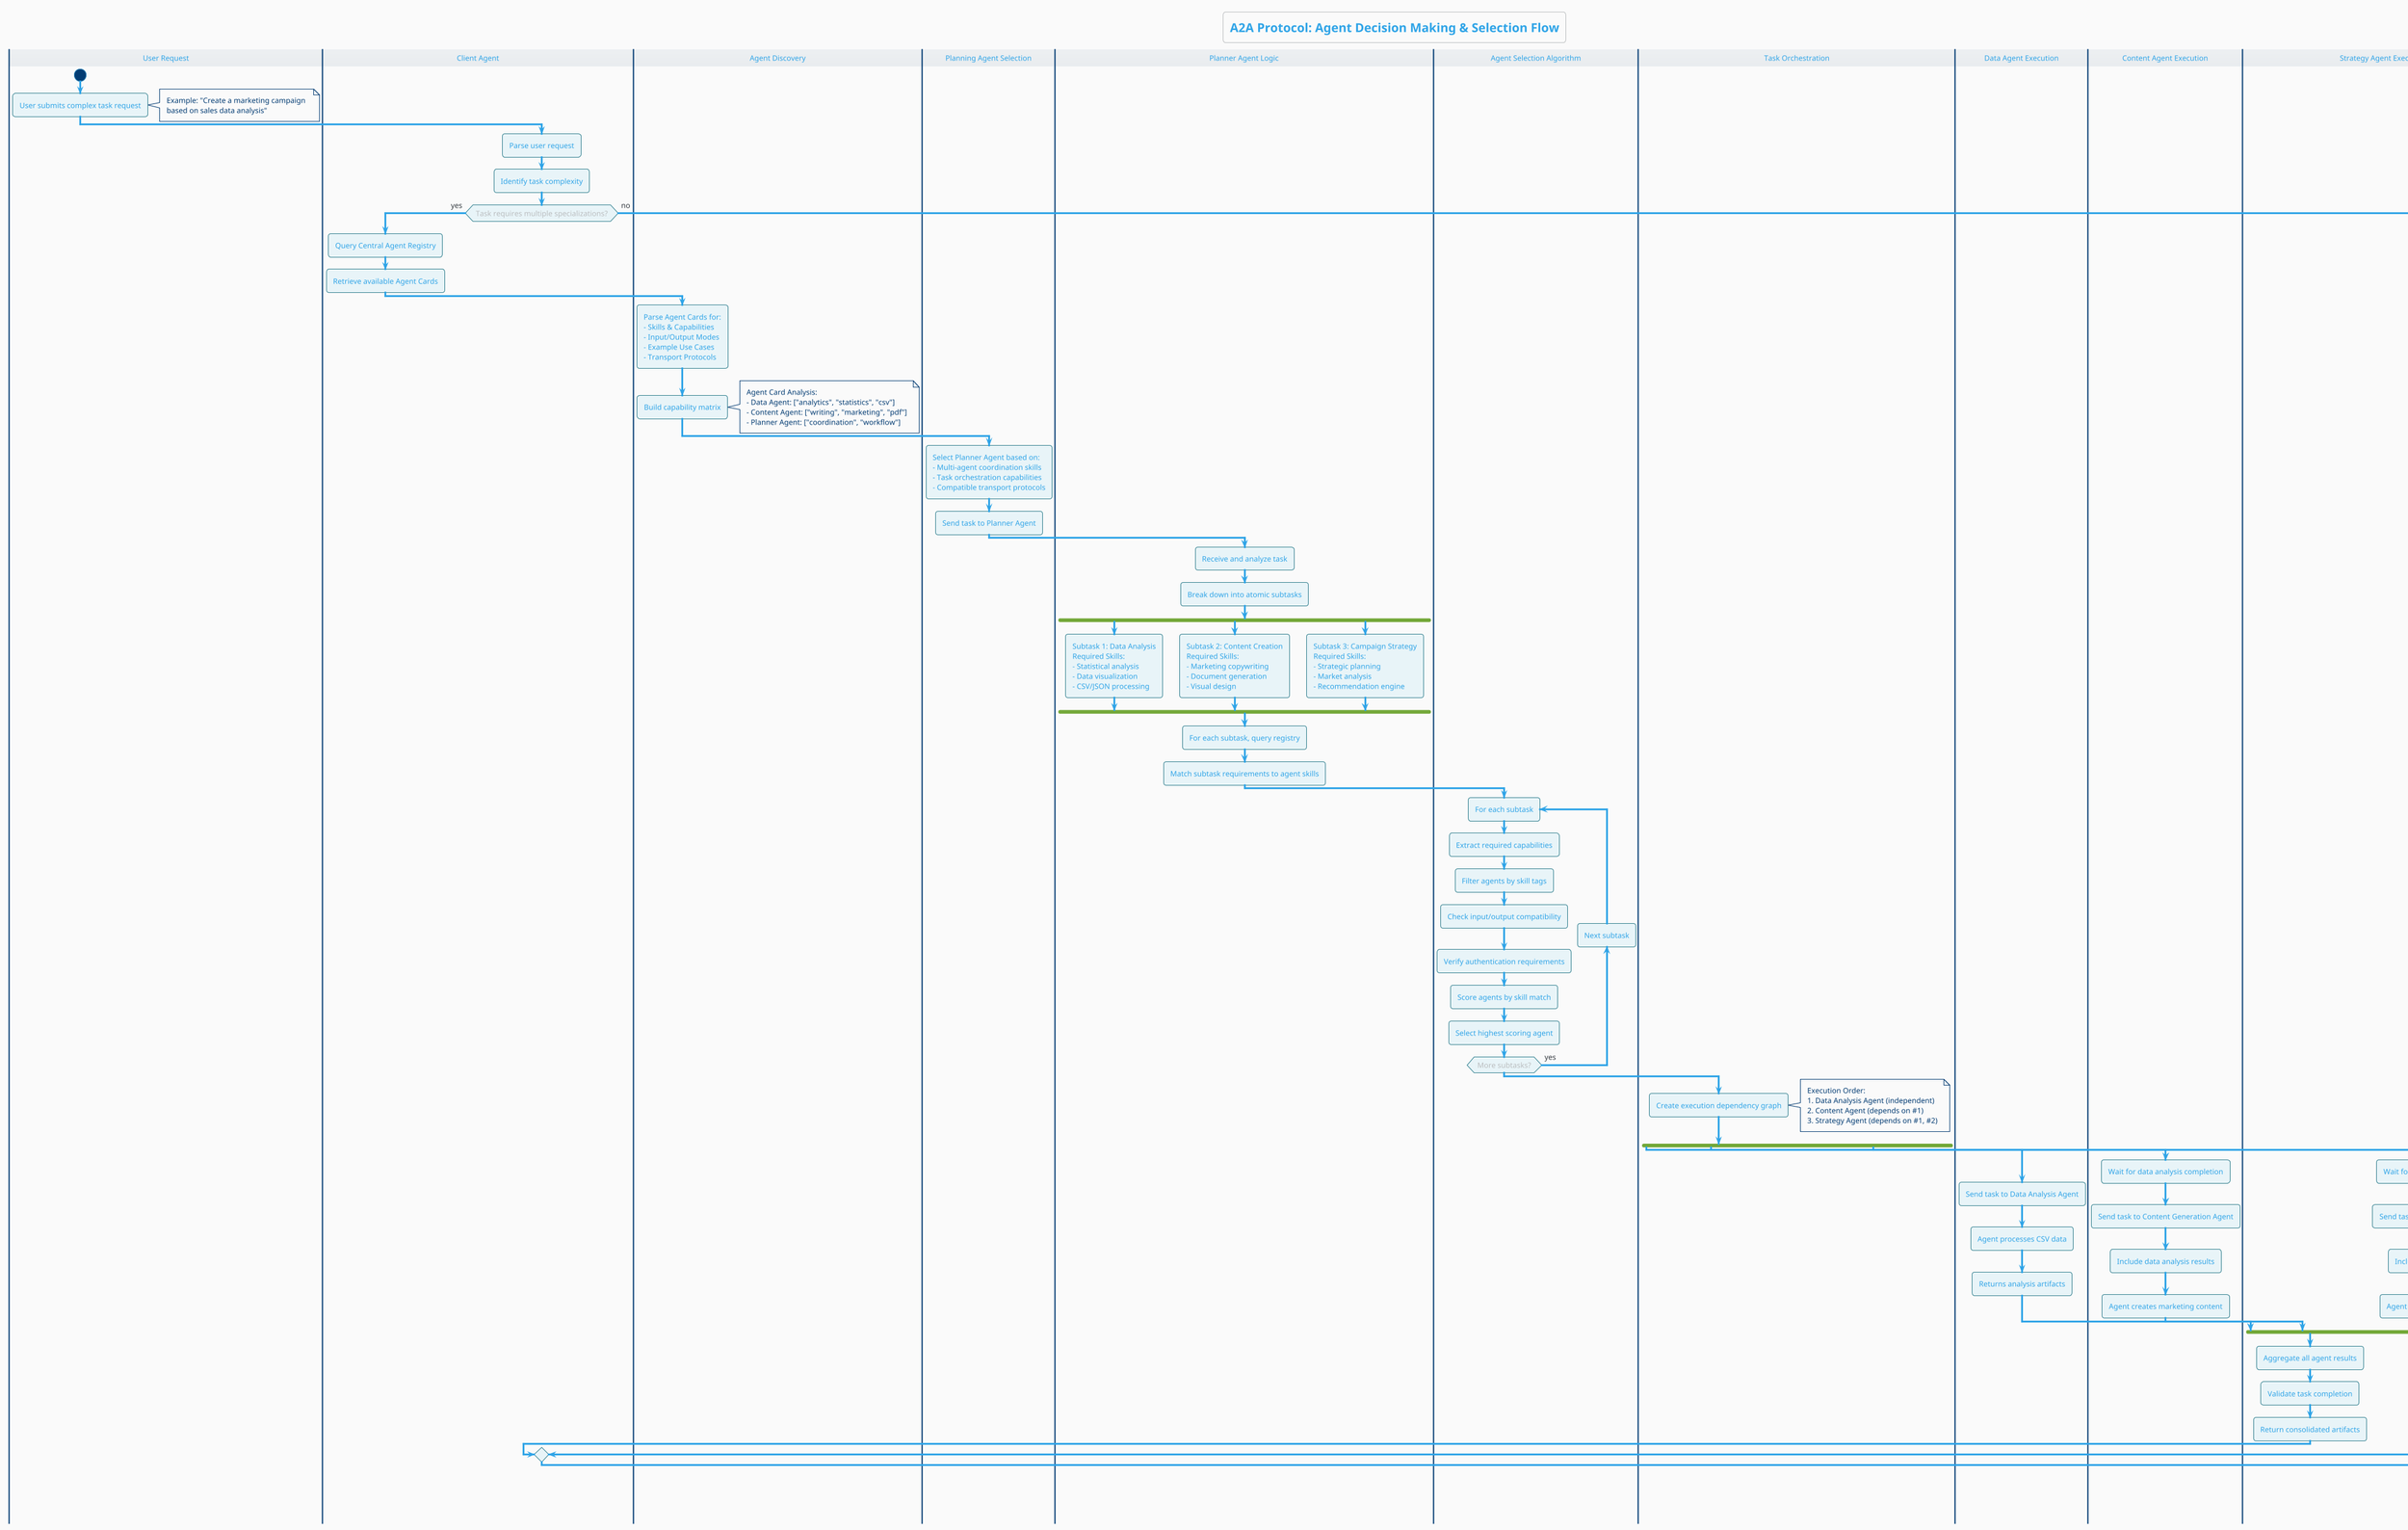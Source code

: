 @startuml A2A_Agent_Decision_Making_Process

!theme cerulean-outline
skinparam backgroundColor #FAFAFA
skinparam activityBorderColor #2E7D8C
skinparam activityBackgroundColor #E8F4F8

title A2A Protocol: Agent Decision Making & Selection Flow

|User Request|
start
:User submits complex task request;
note right
  Example: "Create a marketing campaign 
  based on sales data analysis"
end note

|Client Agent|
:Parse user request;
:Identify task complexity;

if (Task requires multiple specializations?) then (yes)
  :Query Central Agent Registry;
  :Retrieve available Agent Cards;
  
  |Agent Discovery|
  :Parse Agent Cards for:
  - Skills & Capabilities
  - Input/Output Modes 
  - Example Use Cases
  - Transport Protocols;
  
  :Build capability matrix;
  note right
    Agent Card Analysis:
    - Data Agent: ["analytics", "statistics", "csv"]
    - Content Agent: ["writing", "marketing", "pdf"]
    - Planner Agent: ["coordination", "workflow"]
  end note
  
  |Planning Agent Selection|
  :Select Planner Agent based on:
  - Multi-agent coordination skills
  - Task orchestration capabilities
  - Compatible transport protocols;
  
  :Send task to Planner Agent;
  
  |Planner Agent Logic|
  :Receive and analyze task;
  :Break down into atomic subtasks;
  
  fork
    :Subtask 1: Data Analysis
    Required Skills:
    - Statistical analysis
    - Data visualization
    - CSV/JSON processing;
  fork again
    :Subtask 2: Content Creation
    Required Skills:
    - Marketing copywriting
    - Document generation
    - Visual design;
  fork again
    :Subtask 3: Campaign Strategy
    Required Skills:
    - Strategic planning
    - Market analysis
    - Recommendation engine;
  end fork
  
  :For each subtask, query registry;
  :Match subtask requirements to agent skills;
  
  |Agent Selection Algorithm|
  repeat :For each subtask;
    :Extract required capabilities;
    :Filter agents by skill tags;
    :Check input/output compatibility;
    :Verify authentication requirements;
    :Score agents by skill match;
    :Select highest scoring agent;
    backward :Next subtask;
  repeat while (More subtasks?) is (yes)
  
  |Task Orchestration|
  :Create execution dependency graph;
  note right
    Execution Order:
    1. Data Analysis Agent (independent)
    2. Content Agent (depends on #1)
    3. Strategy Agent (depends on #1, #2)
  end note
  
  fork
    |Data Agent Execution|
    :Send task to Data Analysis Agent;
    :Agent processes CSV data;
    :Returns analysis artifacts;
  fork again
    |Content Agent Execution|
    :Wait for data analysis completion;
    :Send task to Content Generation Agent;
    :Include data analysis results;
    :Agent creates marketing content;
  fork again
    |Strategy Agent Execution|
    :Wait for data + content completion;
    :Send task to Strategy Planning Agent;
    :Include all previous artifacts;
    :Agent creates campaign strategy;
  end fork
  
  :Aggregate all agent results;
  :Validate task completion;
  :Return consolidated artifacts;
  
else (no)
  |Single Agent Flow|
  :Identify required capabilities;
  :Query registry for matching agents;
  :Select best matching agent;
  :Send task directly to agent;
  :Receive and return results;
endif

|Result Delivery|
:Return final results to user;
stop

@enduml

